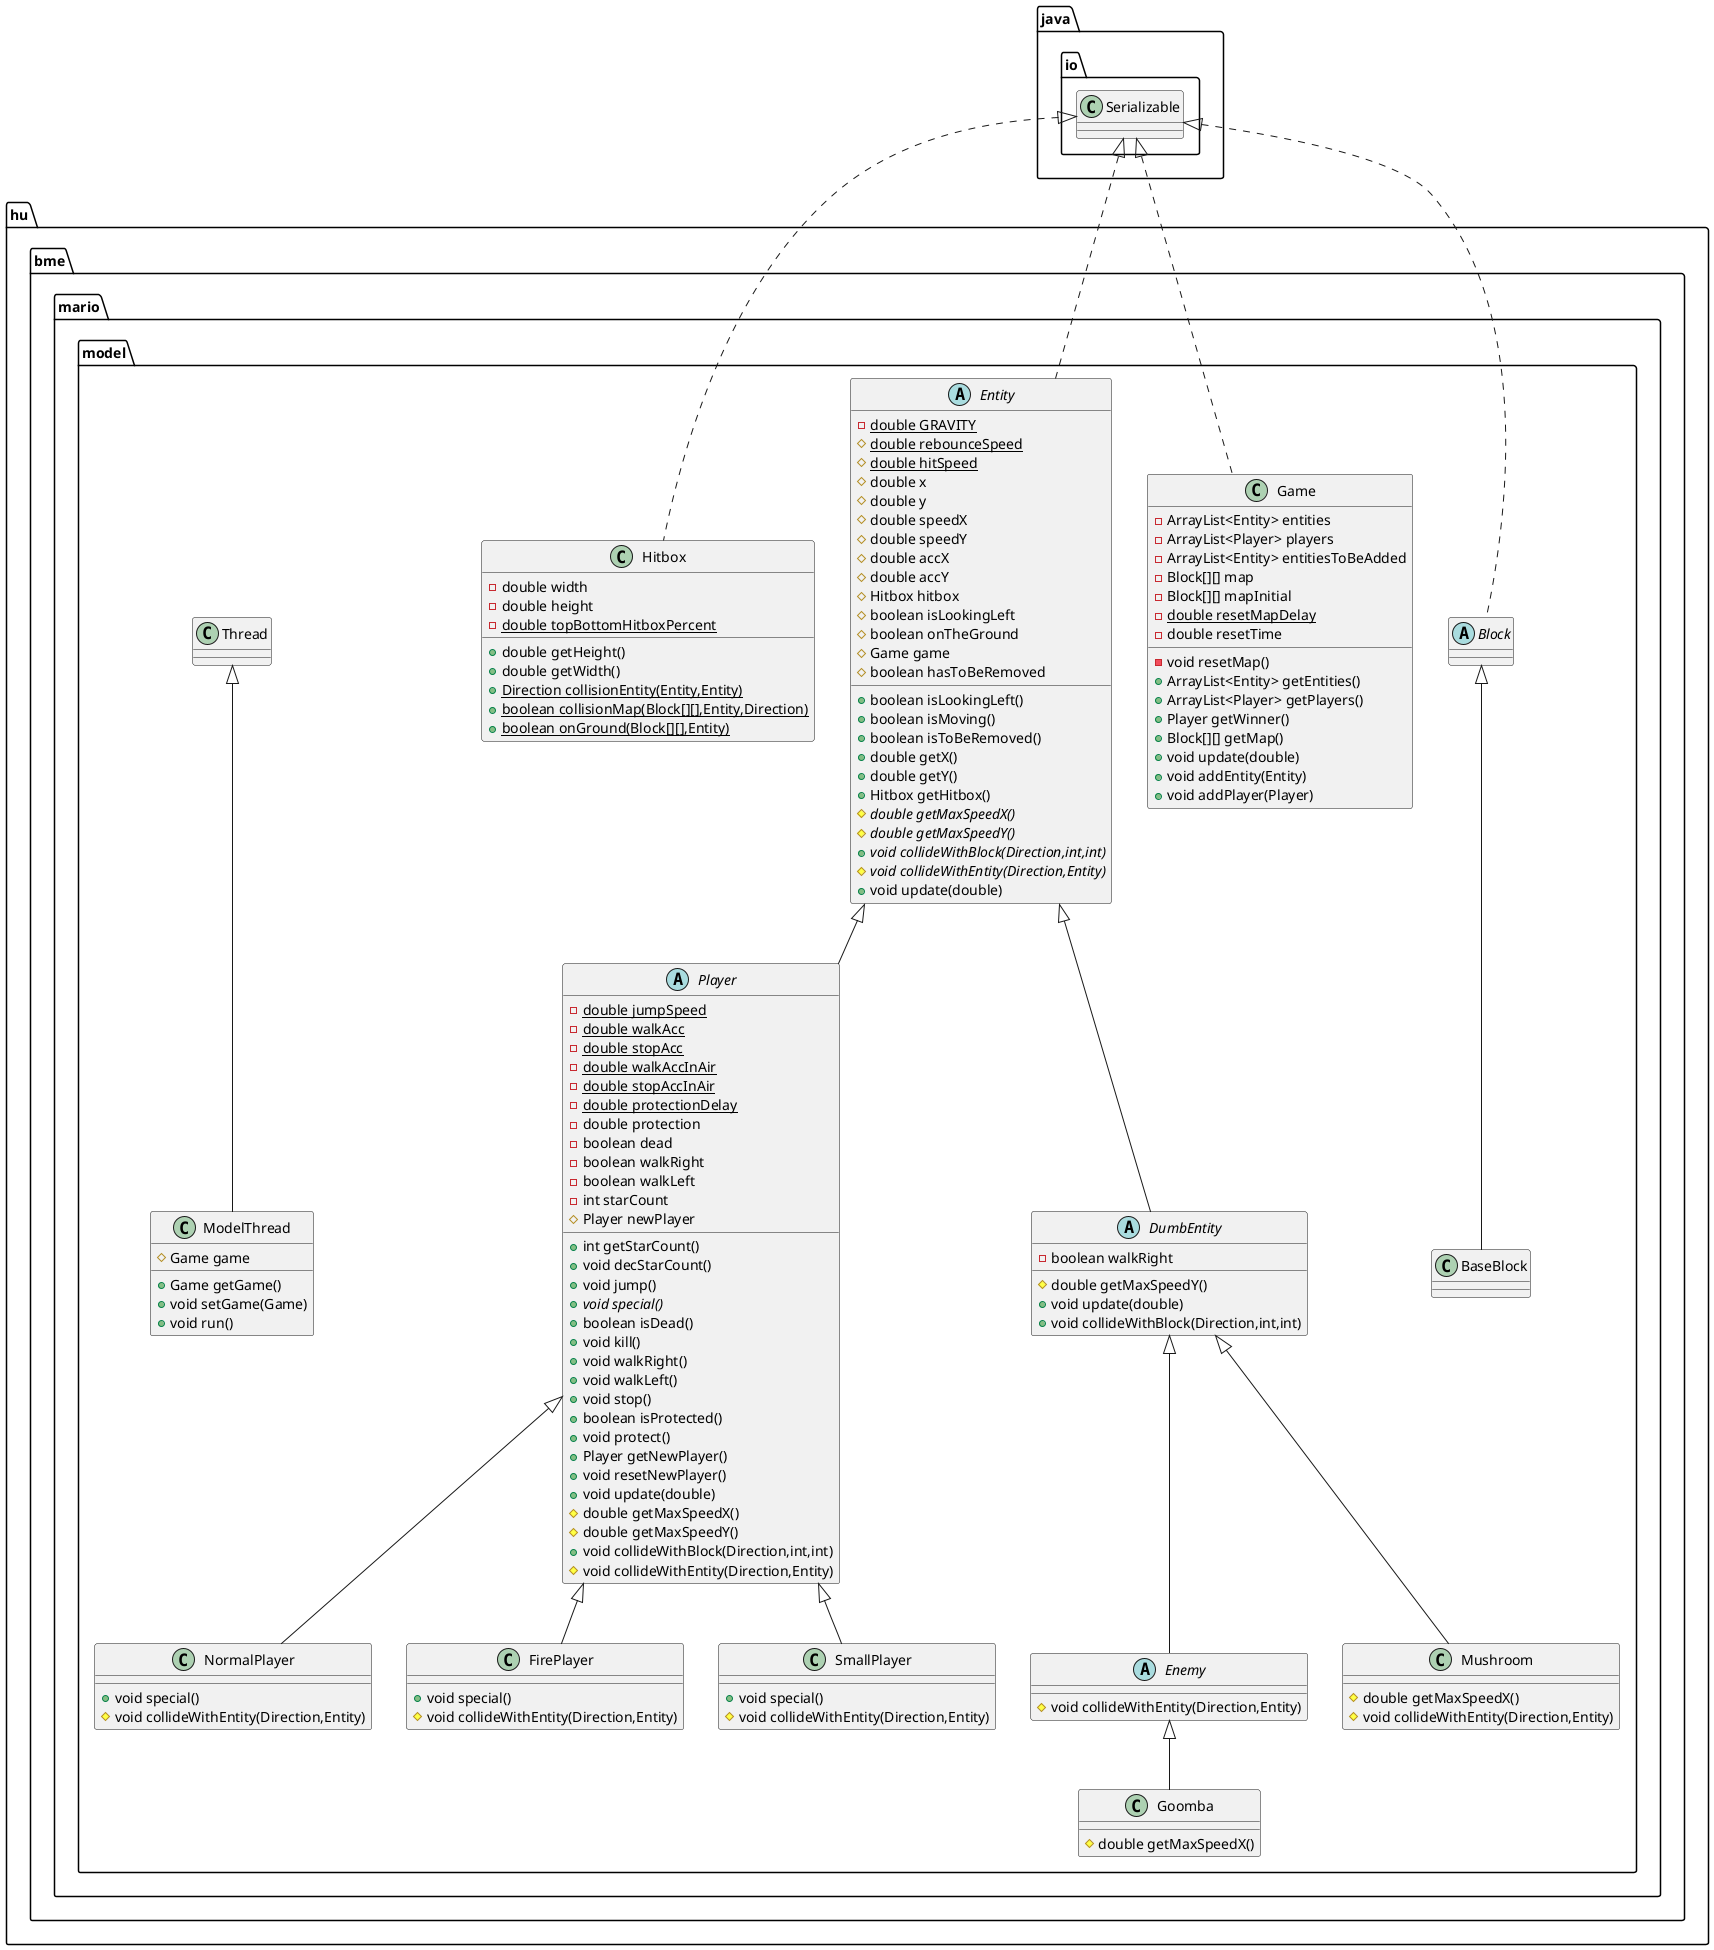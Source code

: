 @startuml
abstract class hu.bme.mario.model.Player {
- {static} double jumpSpeed
- {static} double walkAcc
- {static} double stopAcc
- {static} double walkAccInAir
- {static} double stopAccInAir
- {static} double protectionDelay
- double protection
- boolean dead
- boolean walkRight
- boolean walkLeft
- int starCount
# Player newPlayer
+ int getStarCount()
+ void decStarCount()
+ void jump()
+ {abstract}void special()
+ boolean isDead()
+ void kill()
+ void walkRight()
+ void walkLeft()
+ void stop()
+ boolean isProtected()
+ void protect()
+ Player getNewPlayer()
+ void resetNewPlayer()
+ void update(double)
# double getMaxSpeedX()
# double getMaxSpeedY()
+ void collideWithBlock(Direction,int,int)
# void collideWithEntity(Direction,Entity)
}
abstract class hu.bme.mario.model.Enemy {
# void collideWithEntity(Direction,Entity)
}
class hu.bme.mario.model.NormalPlayer {
+ void special()
# void collideWithEntity(Direction,Entity)
}
class hu.bme.mario.model.ModelThread {
# Game game
+ Game getGame()
+ void setGame(Game)
+ void run()
}
abstract class hu.bme.mario.model.Block {
}
class hu.bme.mario.model.Mushroom {
# double getMaxSpeedX()
# void collideWithEntity(Direction,Entity)
}
abstract class hu.bme.mario.model.DumbEntity {
- boolean walkRight
# double getMaxSpeedY()
+ void update(double)
+ void collideWithBlock(Direction,int,int)
}
class hu.bme.mario.model.Goomba {
# double getMaxSpeedX()
}
class hu.bme.mario.model.Game {
- ArrayList<Entity> entities
- ArrayList<Player> players
- ArrayList<Entity> entitiesToBeAdded
- Block[][] map
- Block[][] mapInitial
- {static} double resetMapDelay
- double resetTime
- void resetMap()
+ ArrayList<Entity> getEntities()
+ ArrayList<Player> getPlayers()
+ Player getWinner()
+ Block[][] getMap()
+ void update(double)
+ void addEntity(Entity)
+ void addPlayer(Player)
}
abstract class hu.bme.mario.model.Entity {
- {static} double GRAVITY
# {static} double rebounceSpeed
# {static} double hitSpeed
# double x
# double y
# double speedX
# double speedY
# double accX
# double accY
# Hitbox hitbox
# boolean isLookingLeft
# boolean onTheGround
# Game game
# boolean hasToBeRemoved
+ boolean isLookingLeft()
+ boolean isMoving()
+ boolean isToBeRemoved()
+ double getX()
+ double getY()
+ Hitbox getHitbox()
# {abstract}double getMaxSpeedX()
# {abstract}double getMaxSpeedY()
+ {abstract}void collideWithBlock(Direction,int,int)
# {abstract}void collideWithEntity(Direction,Entity)
+ void update(double)
}
class hu.bme.mario.model.FirePlayer {
+ void special()
# void collideWithEntity(Direction,Entity)
}
class hu.bme.mario.model.SmallPlayer {
+ void special()
# void collideWithEntity(Direction,Entity)
}
class hu.bme.mario.model.Hitbox {
- double width
- double height
- {static} double topBottomHitboxPercent
+ double getHeight()
+ double getWidth()
+ {static} Direction collisionEntity(Entity,Entity)
+ {static} boolean collisionMap(Block[][],Entity,Direction)
+ {static} boolean onGround(Block[][],Entity)
}
class hu.bme.mario.model.BaseBlock {
}


hu.bme.mario.model.Entity <|-- hu.bme.mario.model.Player
hu.bme.mario.model.DumbEntity <|-- hu.bme.mario.model.Enemy
hu.bme.mario.model.Player <|-- hu.bme.mario.model.NormalPlayer
hu.bme.mario.model.Thread <|-- hu.bme.mario.model.ModelThread
java.io.Serializable <|.. hu.bme.mario.model.Block
hu.bme.mario.model.DumbEntity <|-- hu.bme.mario.model.Mushroom
hu.bme.mario.model.Entity <|-- hu.bme.mario.model.DumbEntity
hu.bme.mario.model.Enemy <|-- hu.bme.mario.model.Goomba
java.io.Serializable <|.. hu.bme.mario.model.Game
java.io.Serializable <|.. hu.bme.mario.model.Entity
hu.bme.mario.model.Player <|-- hu.bme.mario.model.FirePlayer
hu.bme.mario.model.Player <|-- hu.bme.mario.model.SmallPlayer
java.io.Serializable <|.. hu.bme.mario.model.Hitbox
hu.bme.mario.model.Block <|-- hu.bme.mario.model.BaseBlock
@enduml